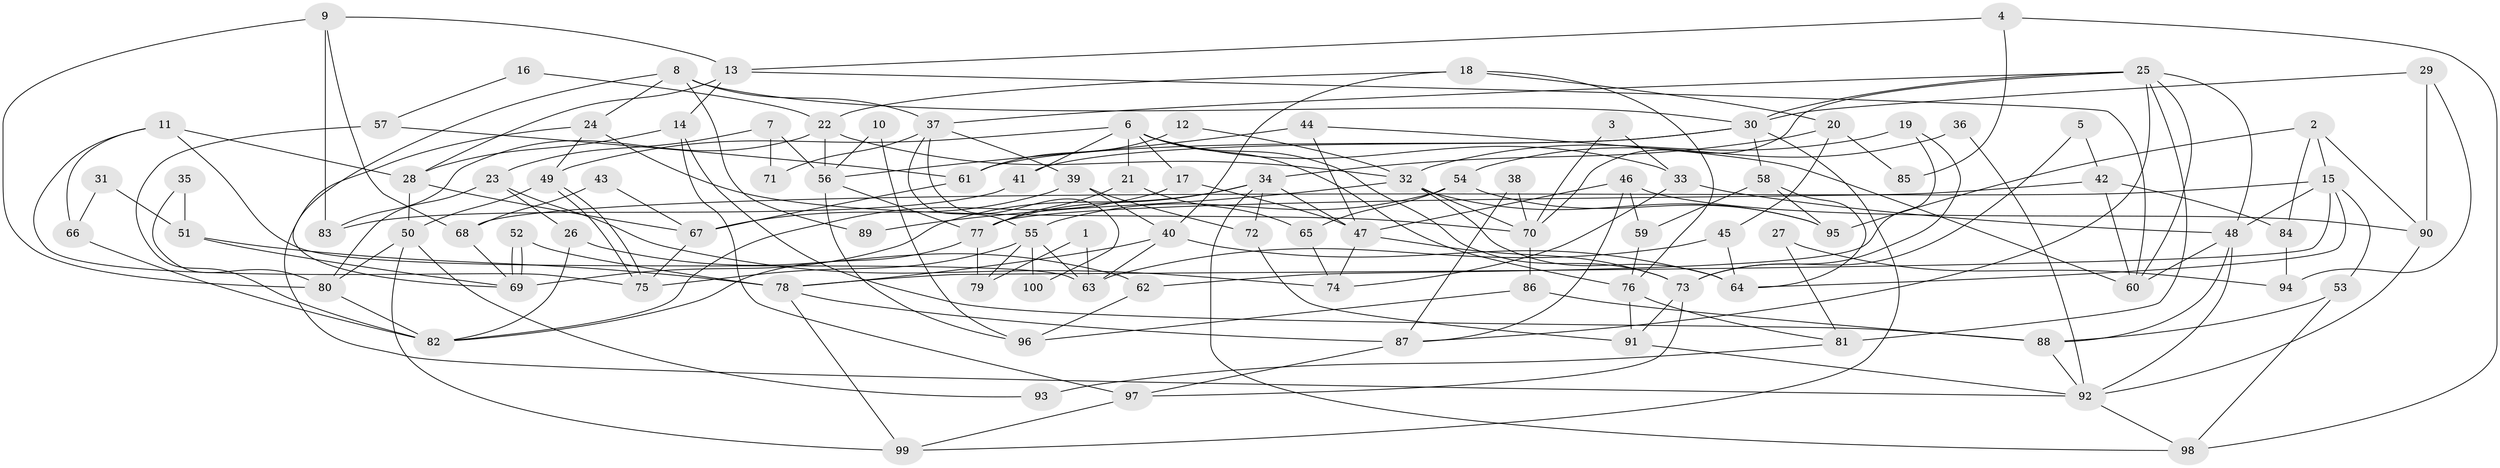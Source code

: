 // Generated by graph-tools (version 1.1) at 2025/38/02/21/25 10:38:59]
// undirected, 100 vertices, 200 edges
graph export_dot {
graph [start="1"]
  node [color=gray90,style=filled];
  1;
  2;
  3;
  4;
  5;
  6;
  7;
  8;
  9;
  10;
  11;
  12;
  13;
  14;
  15;
  16;
  17;
  18;
  19;
  20;
  21;
  22;
  23;
  24;
  25;
  26;
  27;
  28;
  29;
  30;
  31;
  32;
  33;
  34;
  35;
  36;
  37;
  38;
  39;
  40;
  41;
  42;
  43;
  44;
  45;
  46;
  47;
  48;
  49;
  50;
  51;
  52;
  53;
  54;
  55;
  56;
  57;
  58;
  59;
  60;
  61;
  62;
  63;
  64;
  65;
  66;
  67;
  68;
  69;
  70;
  71;
  72;
  73;
  74;
  75;
  76;
  77;
  78;
  79;
  80;
  81;
  82;
  83;
  84;
  85;
  86;
  87;
  88;
  89;
  90;
  91;
  92;
  93;
  94;
  95;
  96;
  97;
  98;
  99;
  100;
  1 -- 79;
  1 -- 63;
  2 -- 90;
  2 -- 95;
  2 -- 15;
  2 -- 84;
  3 -- 33;
  3 -- 70;
  4 -- 13;
  4 -- 98;
  4 -- 85;
  5 -- 42;
  5 -- 73;
  6 -- 41;
  6 -- 49;
  6 -- 17;
  6 -- 21;
  6 -- 33;
  6 -- 73;
  6 -- 76;
  7 -- 23;
  7 -- 56;
  7 -- 71;
  8 -- 24;
  8 -- 30;
  8 -- 37;
  8 -- 69;
  8 -- 89;
  9 -- 13;
  9 -- 68;
  9 -- 80;
  9 -- 83;
  10 -- 96;
  10 -- 56;
  11 -- 75;
  11 -- 28;
  11 -- 63;
  11 -- 66;
  12 -- 32;
  12 -- 61;
  13 -- 14;
  13 -- 60;
  13 -- 28;
  14 -- 28;
  14 -- 88;
  14 -- 97;
  15 -- 64;
  15 -- 48;
  15 -- 53;
  15 -- 68;
  15 -- 78;
  16 -- 57;
  16 -- 22;
  17 -- 47;
  17 -- 82;
  18 -- 40;
  18 -- 22;
  18 -- 20;
  18 -- 76;
  19 -- 32;
  19 -- 73;
  19 -- 62;
  20 -- 34;
  20 -- 45;
  20 -- 85;
  21 -- 77;
  21 -- 65;
  22 -- 32;
  22 -- 56;
  22 -- 83;
  23 -- 74;
  23 -- 80;
  23 -- 26;
  24 -- 92;
  24 -- 49;
  24 -- 70;
  25 -- 37;
  25 -- 48;
  25 -- 30;
  25 -- 60;
  25 -- 70;
  25 -- 81;
  25 -- 87;
  26 -- 62;
  26 -- 82;
  27 -- 94;
  27 -- 81;
  28 -- 50;
  28 -- 67;
  29 -- 30;
  29 -- 90;
  29 -- 94;
  30 -- 99;
  30 -- 41;
  30 -- 58;
  30 -- 61;
  31 -- 51;
  31 -- 66;
  32 -- 64;
  32 -- 70;
  32 -- 89;
  32 -- 95;
  33 -- 48;
  33 -- 74;
  34 -- 47;
  34 -- 69;
  34 -- 72;
  34 -- 77;
  34 -- 98;
  35 -- 80;
  35 -- 51;
  36 -- 54;
  36 -- 92;
  37 -- 55;
  37 -- 39;
  37 -- 71;
  37 -- 100;
  38 -- 70;
  38 -- 87;
  39 -- 72;
  39 -- 40;
  39 -- 67;
  40 -- 64;
  40 -- 63;
  40 -- 78;
  41 -- 83;
  42 -- 60;
  42 -- 77;
  42 -- 84;
  43 -- 67;
  43 -- 68;
  44 -- 47;
  44 -- 60;
  44 -- 56;
  45 -- 63;
  45 -- 64;
  46 -- 87;
  46 -- 59;
  46 -- 47;
  46 -- 90;
  47 -- 73;
  47 -- 74;
  48 -- 88;
  48 -- 60;
  48 -- 92;
  49 -- 50;
  49 -- 75;
  49 -- 75;
  50 -- 99;
  50 -- 80;
  50 -- 93;
  51 -- 78;
  51 -- 69;
  52 -- 78;
  52 -- 69;
  52 -- 69;
  53 -- 98;
  53 -- 88;
  54 -- 55;
  54 -- 65;
  54 -- 95;
  55 -- 63;
  55 -- 75;
  55 -- 79;
  55 -- 100;
  56 -- 77;
  56 -- 96;
  57 -- 82;
  57 -- 61;
  58 -- 95;
  58 -- 59;
  58 -- 64;
  59 -- 76;
  61 -- 67;
  62 -- 96;
  65 -- 74;
  66 -- 82;
  67 -- 75;
  68 -- 69;
  70 -- 86;
  72 -- 91;
  73 -- 97;
  73 -- 91;
  76 -- 81;
  76 -- 91;
  77 -- 82;
  77 -- 79;
  78 -- 87;
  78 -- 99;
  80 -- 82;
  81 -- 93;
  84 -- 94;
  86 -- 88;
  86 -- 96;
  87 -- 97;
  88 -- 92;
  90 -- 92;
  91 -- 92;
  92 -- 98;
  97 -- 99;
}
